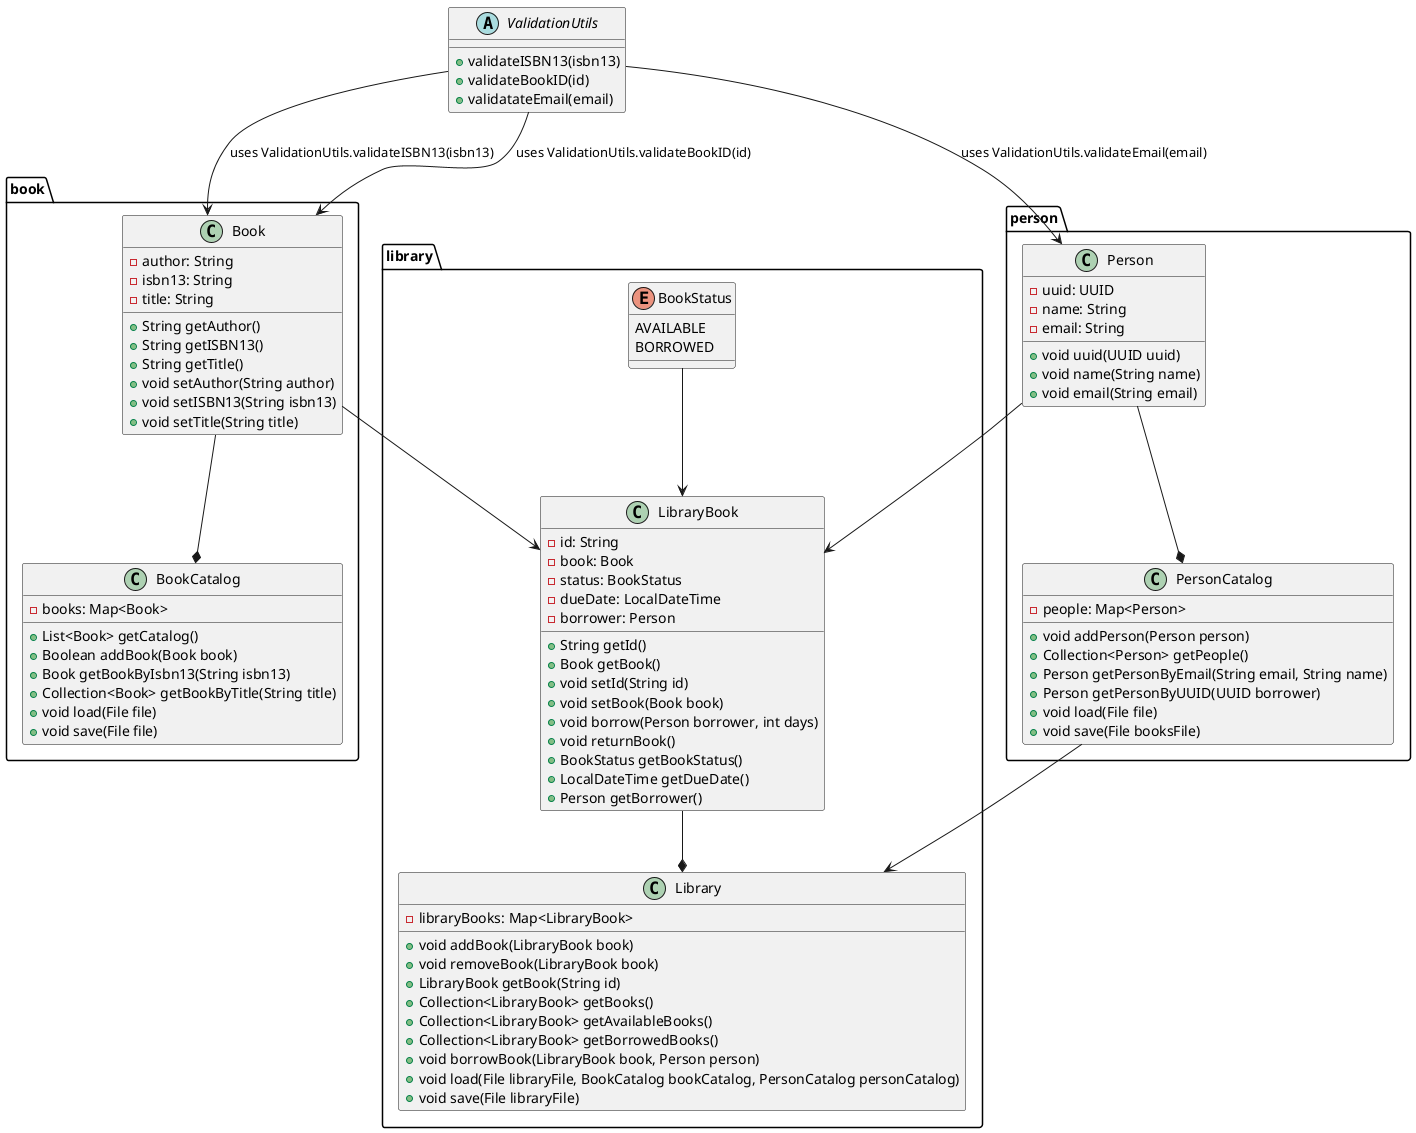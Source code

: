 @startuml classDiagram

Package book{
class Book{
    -author: String
    -isbn13: String
    -title: String

    +String getAuthor()
    +String getISBN13()
    +String getTitle()
    +void setAuthor(String author)
    +void setISBN13(String isbn13)
    +void setTitle(String title)

}
class BookCatalog{
    -books: Map<Book>

    +List<Book> getCatalog()
    +Boolean addBook(Book book)
    +Book getBookByIsbn13(String isbn13)
    +Collection<Book> getBookByTitle(String title)
    +void load(File file)
    +void save(File file)
}
}

Package library{
class Library{
    -libraryBooks: Map<LibraryBook>

    +void addBook(LibraryBook book)
    +void removeBook(LibraryBook book)
    +LibraryBook getBook(String id)
    +Collection<LibraryBook> getBooks()
    +Collection<LibraryBook> getAvailableBooks()
    +Collection<LibraryBook> getBorrowedBooks()
    +void borrowBook(LibraryBook book, Person person)
    +void load(File libraryFile, BookCatalog bookCatalog, PersonCatalog personCatalog)
    +void save(File libraryFile)
}

class LibraryBook{
    -id: String
    -book: Book
    -status: BookStatus
    -dueDate: LocalDateTime
    -borrower: Person

    +String getId()
    +Book getBook()
    +void setId(String id)
    +void setBook(Book book)
    +void borrow(Person borrower, int days)
    +void returnBook()
    +BookStatus getBookStatus()
    +LocalDateTime getDueDate()
    +Person getBorrower()
    }
    
enum BookStatus{
    AVAILABLE
    BORROWED
}
}

package person{
class Person{
    -uuid: UUID 
    -name: String
    -email: String

    +void uuid(UUID uuid)
    +void name(String name)
    +void email(String email)
}
class PersonCatalog{
    -people: Map<Person>

    +void addPerson(Person person)
    +Collection<Person> getPeople()
    +Person getPersonByEmail(String email, String name)
    +Person getPersonByUUID(UUID borrower)
    +void load(File file)
    +void save(File booksFile)
}
}
abstract class ValidationUtils{
    +validateISBN13(isbn13)
    +validateBookID(id)
    +validatateEmail(email)
}

Book --* BookCatalog
Book --> LibraryBook
LibraryBook --* Library
Person --* PersonCatalog
Person --> LibraryBook
PersonCatalog --> Library
BookStatus --> LibraryBook
ValidationUtils --> Book : uses ValidationUtils.validateISBN13(isbn13)
ValidationUtils --> Book : uses ValidationUtils.validateBookID(id)
ValidationUtils --> Person : uses ValidationUtils.validateEmail(email)
@enduml